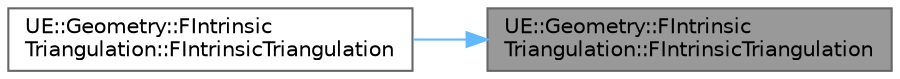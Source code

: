 digraph "UE::Geometry::FIntrinsicTriangulation::FIntrinsicTriangulation"
{
 // INTERACTIVE_SVG=YES
 // LATEX_PDF_SIZE
  bgcolor="transparent";
  edge [fontname=Helvetica,fontsize=10,labelfontname=Helvetica,labelfontsize=10];
  node [fontname=Helvetica,fontsize=10,shape=box,height=0.2,width=0.4];
  rankdir="RL";
  Node1 [id="Node000001",label="UE::Geometry::FIntrinsic\lTriangulation::FIntrinsicTriangulation",height=0.2,width=0.4,color="gray40", fillcolor="grey60", style="filled", fontcolor="black",tooltip=" "];
  Node1 -> Node2 [id="edge1_Node000001_Node000002",dir="back",color="steelblue1",style="solid",tooltip=" "];
  Node2 [id="Node000002",label="UE::Geometry::FIntrinsic\lTriangulation::FIntrinsicTriangulation",height=0.2,width=0.4,color="grey40", fillcolor="white", style="filled",URL="$dd/d7f/classUE_1_1Geometry_1_1FIntrinsicTriangulation.html#a9dccd2ba40ff6627a0cabf6fb7f97ba4",tooltip=" "];
}
